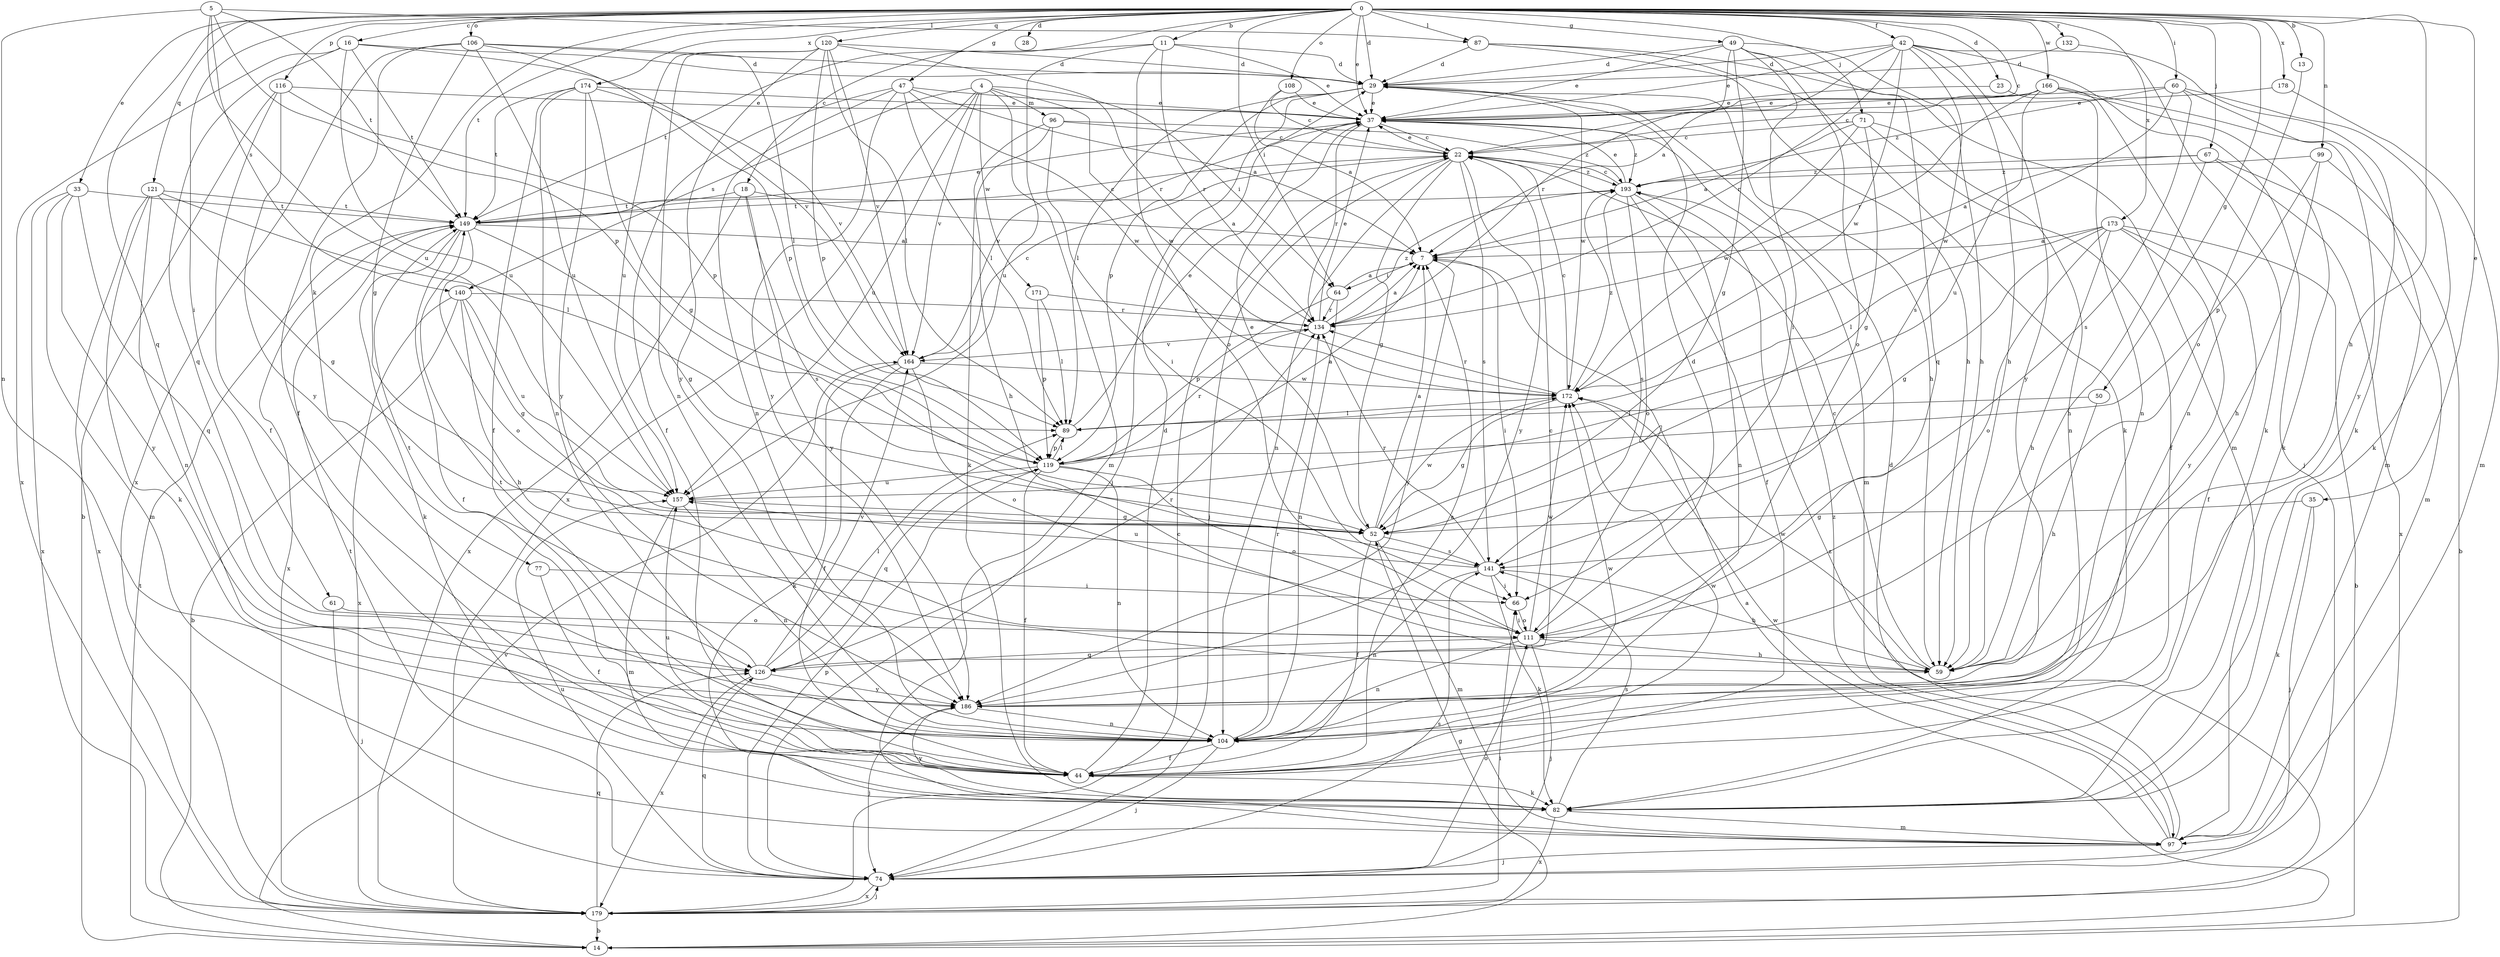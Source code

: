 strict digraph  {
0;
4;
5;
7;
11;
13;
14;
16;
18;
22;
23;
28;
29;
33;
35;
37;
42;
44;
47;
49;
50;
52;
59;
60;
61;
64;
66;
67;
71;
74;
77;
82;
87;
89;
96;
97;
99;
104;
106;
108;
111;
116;
119;
120;
121;
126;
132;
134;
140;
141;
149;
157;
164;
166;
171;
172;
173;
174;
178;
179;
186;
193;
0 -> 11  [label=b];
0 -> 13  [label=b];
0 -> 16  [label=c];
0 -> 18  [label=c];
0 -> 22  [label=c];
0 -> 23  [label=d];
0 -> 28  [label=d];
0 -> 29  [label=d];
0 -> 33  [label=e];
0 -> 35  [label=e];
0 -> 37  [label=e];
0 -> 42  [label=f];
0 -> 47  [label=g];
0 -> 49  [label=g];
0 -> 50  [label=g];
0 -> 59  [label=h];
0 -> 60  [label=i];
0 -> 61  [label=i];
0 -> 64  [label=i];
0 -> 67  [label=j];
0 -> 71  [label=j];
0 -> 77  [label=k];
0 -> 87  [label=l];
0 -> 99  [label=n];
0 -> 106  [label=o];
0 -> 108  [label=o];
0 -> 116  [label=p];
0 -> 120  [label=q];
0 -> 121  [label=q];
0 -> 126  [label=q];
0 -> 132  [label=r];
0 -> 149  [label=t];
0 -> 166  [label=w];
0 -> 173  [label=x];
0 -> 174  [label=x];
0 -> 178  [label=x];
4 -> 64  [label=i];
4 -> 96  [label=m];
4 -> 97  [label=m];
4 -> 140  [label=s];
4 -> 157  [label=u];
4 -> 164  [label=v];
4 -> 171  [label=w];
4 -> 172  [label=w];
4 -> 179  [label=x];
5 -> 87  [label=l];
5 -> 104  [label=n];
5 -> 119  [label=p];
5 -> 140  [label=s];
5 -> 149  [label=t];
5 -> 157  [label=u];
7 -> 64  [label=i];
7 -> 66  [label=i];
7 -> 186  [label=y];
11 -> 29  [label=d];
11 -> 37  [label=e];
11 -> 111  [label=o];
11 -> 134  [label=r];
11 -> 149  [label=t];
11 -> 157  [label=u];
13 -> 111  [label=o];
14 -> 7  [label=a];
14 -> 52  [label=g];
14 -> 149  [label=t];
14 -> 164  [label=v];
16 -> 29  [label=d];
16 -> 126  [label=q];
16 -> 149  [label=t];
16 -> 157  [label=u];
16 -> 164  [label=v];
16 -> 179  [label=x];
18 -> 7  [label=a];
18 -> 141  [label=s];
18 -> 149  [label=t];
18 -> 179  [label=x];
18 -> 186  [label=y];
22 -> 37  [label=e];
22 -> 52  [label=g];
22 -> 74  [label=j];
22 -> 104  [label=n];
22 -> 141  [label=s];
22 -> 186  [label=y];
22 -> 193  [label=z];
23 -> 37  [label=e];
23 -> 104  [label=n];
29 -> 37  [label=e];
29 -> 59  [label=h];
29 -> 74  [label=j];
29 -> 89  [label=l];
29 -> 119  [label=p];
29 -> 172  [label=w];
33 -> 97  [label=m];
33 -> 126  [label=q];
33 -> 149  [label=t];
33 -> 179  [label=x];
33 -> 186  [label=y];
35 -> 52  [label=g];
35 -> 74  [label=j];
35 -> 82  [label=k];
37 -> 22  [label=c];
37 -> 97  [label=m];
37 -> 134  [label=r];
37 -> 164  [label=v];
37 -> 193  [label=z];
42 -> 7  [label=a];
42 -> 29  [label=d];
42 -> 37  [label=e];
42 -> 59  [label=h];
42 -> 74  [label=j];
42 -> 82  [label=k];
42 -> 134  [label=r];
42 -> 141  [label=s];
42 -> 172  [label=w];
42 -> 186  [label=y];
44 -> 7  [label=a];
44 -> 29  [label=d];
44 -> 82  [label=k];
44 -> 157  [label=u];
44 -> 172  [label=w];
47 -> 7  [label=a];
47 -> 37  [label=e];
47 -> 44  [label=f];
47 -> 89  [label=l];
47 -> 104  [label=n];
47 -> 172  [label=w];
47 -> 186  [label=y];
49 -> 29  [label=d];
49 -> 37  [label=e];
49 -> 52  [label=g];
49 -> 59  [label=h];
49 -> 66  [label=i];
49 -> 111  [label=o];
49 -> 126  [label=q];
49 -> 134  [label=r];
50 -> 59  [label=h];
50 -> 89  [label=l];
52 -> 7  [label=a];
52 -> 37  [label=e];
52 -> 44  [label=f];
52 -> 97  [label=m];
52 -> 141  [label=s];
52 -> 172  [label=w];
59 -> 22  [label=c];
59 -> 172  [label=w];
60 -> 37  [label=e];
60 -> 82  [label=k];
60 -> 141  [label=s];
60 -> 172  [label=w];
60 -> 186  [label=y];
60 -> 193  [label=z];
61 -> 74  [label=j];
61 -> 111  [label=o];
64 -> 7  [label=a];
64 -> 104  [label=n];
64 -> 119  [label=p];
64 -> 134  [label=r];
66 -> 111  [label=o];
67 -> 7  [label=a];
67 -> 59  [label=h];
67 -> 97  [label=m];
67 -> 179  [label=x];
67 -> 193  [label=z];
71 -> 7  [label=a];
71 -> 22  [label=c];
71 -> 44  [label=f];
71 -> 52  [label=g];
71 -> 104  [label=n];
71 -> 172  [label=w];
74 -> 111  [label=o];
74 -> 119  [label=p];
74 -> 126  [label=q];
74 -> 141  [label=s];
74 -> 149  [label=t];
74 -> 157  [label=u];
74 -> 179  [label=x];
77 -> 44  [label=f];
77 -> 66  [label=i];
82 -> 97  [label=m];
82 -> 141  [label=s];
82 -> 179  [label=x];
82 -> 186  [label=y];
87 -> 29  [label=d];
87 -> 59  [label=h];
87 -> 82  [label=k];
87 -> 97  [label=m];
89 -> 37  [label=e];
89 -> 119  [label=p];
96 -> 22  [label=c];
96 -> 59  [label=h];
96 -> 66  [label=i];
96 -> 82  [label=k];
96 -> 193  [label=z];
97 -> 29  [label=d];
97 -> 74  [label=j];
97 -> 172  [label=w];
97 -> 193  [label=z];
99 -> 14  [label=b];
99 -> 59  [label=h];
99 -> 119  [label=p];
99 -> 193  [label=z];
104 -> 44  [label=f];
104 -> 74  [label=j];
104 -> 134  [label=r];
104 -> 149  [label=t];
104 -> 172  [label=w];
106 -> 29  [label=d];
106 -> 44  [label=f];
106 -> 52  [label=g];
106 -> 89  [label=l];
106 -> 119  [label=p];
106 -> 157  [label=u];
106 -> 179  [label=x];
108 -> 7  [label=a];
108 -> 22  [label=c];
108 -> 37  [label=e];
111 -> 29  [label=d];
111 -> 59  [label=h];
111 -> 66  [label=i];
111 -> 74  [label=j];
111 -> 104  [label=n];
111 -> 126  [label=q];
111 -> 172  [label=w];
116 -> 14  [label=b];
116 -> 37  [label=e];
116 -> 44  [label=f];
116 -> 119  [label=p];
116 -> 186  [label=y];
119 -> 7  [label=a];
119 -> 44  [label=f];
119 -> 89  [label=l];
119 -> 104  [label=n];
119 -> 111  [label=o];
119 -> 126  [label=q];
119 -> 134  [label=r];
119 -> 157  [label=u];
120 -> 29  [label=d];
120 -> 89  [label=l];
120 -> 104  [label=n];
120 -> 119  [label=p];
120 -> 134  [label=r];
120 -> 157  [label=u];
120 -> 164  [label=v];
120 -> 186  [label=y];
121 -> 52  [label=g];
121 -> 82  [label=k];
121 -> 89  [label=l];
121 -> 104  [label=n];
121 -> 149  [label=t];
121 -> 179  [label=x];
126 -> 89  [label=l];
126 -> 134  [label=r];
126 -> 149  [label=t];
126 -> 164  [label=v];
126 -> 179  [label=x];
126 -> 186  [label=y];
132 -> 29  [label=d];
132 -> 82  [label=k];
134 -> 7  [label=a];
134 -> 37  [label=e];
134 -> 164  [label=v];
134 -> 193  [label=z];
140 -> 14  [label=b];
140 -> 52  [label=g];
140 -> 59  [label=h];
140 -> 134  [label=r];
140 -> 157  [label=u];
140 -> 179  [label=x];
141 -> 59  [label=h];
141 -> 66  [label=i];
141 -> 82  [label=k];
141 -> 104  [label=n];
141 -> 134  [label=r];
141 -> 157  [label=u];
149 -> 7  [label=a];
149 -> 22  [label=c];
149 -> 37  [label=e];
149 -> 44  [label=f];
149 -> 52  [label=g];
149 -> 82  [label=k];
149 -> 111  [label=o];
149 -> 179  [label=x];
157 -> 52  [label=g];
157 -> 97  [label=m];
157 -> 104  [label=n];
164 -> 22  [label=c];
164 -> 44  [label=f];
164 -> 82  [label=k];
164 -> 111  [label=o];
164 -> 172  [label=w];
166 -> 22  [label=c];
166 -> 37  [label=e];
166 -> 82  [label=k];
166 -> 97  [label=m];
166 -> 104  [label=n];
166 -> 134  [label=r];
166 -> 157  [label=u];
171 -> 89  [label=l];
171 -> 119  [label=p];
171 -> 134  [label=r];
172 -> 22  [label=c];
172 -> 52  [label=g];
172 -> 89  [label=l];
172 -> 134  [label=r];
172 -> 193  [label=z];
173 -> 7  [label=a];
173 -> 14  [label=b];
173 -> 44  [label=f];
173 -> 52  [label=g];
173 -> 59  [label=h];
173 -> 89  [label=l];
173 -> 111  [label=o];
173 -> 186  [label=y];
174 -> 37  [label=e];
174 -> 44  [label=f];
174 -> 52  [label=g];
174 -> 104  [label=n];
174 -> 149  [label=t];
174 -> 164  [label=v];
174 -> 186  [label=y];
178 -> 37  [label=e];
178 -> 97  [label=m];
179 -> 14  [label=b];
179 -> 22  [label=c];
179 -> 66  [label=i];
179 -> 74  [label=j];
179 -> 126  [label=q];
179 -> 193  [label=z];
186 -> 22  [label=c];
186 -> 74  [label=j];
186 -> 104  [label=n];
193 -> 22  [label=c];
193 -> 37  [label=e];
193 -> 44  [label=f];
193 -> 104  [label=n];
193 -> 111  [label=o];
193 -> 141  [label=s];
193 -> 149  [label=t];
}
